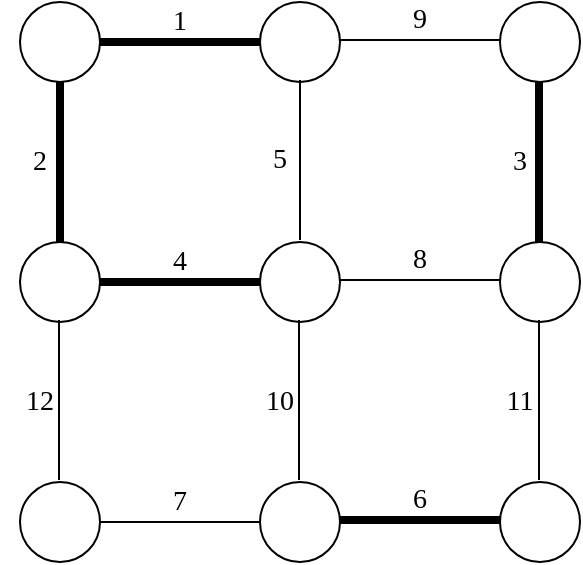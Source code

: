 <mxfile version="12.6.5" type="device"><diagram id="jyq_wcjJXAYkktYyEcSe" name="Page-1"><mxGraphModel dx="1092" dy="816" grid="1" gridSize="10" guides="1" tooltips="1" connect="1" arrows="1" fold="1" page="1" pageScale="1" pageWidth="850" pageHeight="1100" math="0" shadow="0"><root><mxCell id="0"/><mxCell id="1" parent="0"/><mxCell id="CAmT5Isu5UfrCfacod3J-1" value="" style="ellipse;whiteSpace=wrap;html=1;aspect=fixed;" vertex="1" parent="1"><mxGeometry x="40" y="40" width="40" height="40" as="geometry"/></mxCell><mxCell id="CAmT5Isu5UfrCfacod3J-2" value="" style="ellipse;whiteSpace=wrap;html=1;aspect=fixed;" vertex="1" parent="1"><mxGeometry x="160" y="40" width="40" height="40" as="geometry"/></mxCell><mxCell id="CAmT5Isu5UfrCfacod3J-3" value="" style="ellipse;whiteSpace=wrap;html=1;aspect=fixed;" vertex="1" parent="1"><mxGeometry x="280" y="40" width="40" height="40" as="geometry"/></mxCell><mxCell id="CAmT5Isu5UfrCfacod3J-4" value="" style="ellipse;whiteSpace=wrap;html=1;aspect=fixed;" vertex="1" parent="1"><mxGeometry x="280" y="160" width="40" height="40" as="geometry"/></mxCell><mxCell id="CAmT5Isu5UfrCfacod3J-5" value="" style="ellipse;whiteSpace=wrap;html=1;aspect=fixed;" vertex="1" parent="1"><mxGeometry x="160" y="160" width="40" height="40" as="geometry"/></mxCell><mxCell id="CAmT5Isu5UfrCfacod3J-6" value="" style="ellipse;whiteSpace=wrap;html=1;aspect=fixed;" vertex="1" parent="1"><mxGeometry x="40" y="160" width="40" height="40" as="geometry"/></mxCell><mxCell id="CAmT5Isu5UfrCfacod3J-7" value="" style="ellipse;whiteSpace=wrap;html=1;aspect=fixed;" vertex="1" parent="1"><mxGeometry x="280" y="280" width="40" height="40" as="geometry"/></mxCell><mxCell id="CAmT5Isu5UfrCfacod3J-8" value="" style="ellipse;whiteSpace=wrap;html=1;aspect=fixed;" vertex="1" parent="1"><mxGeometry x="160" y="280" width="40" height="40" as="geometry"/></mxCell><mxCell id="CAmT5Isu5UfrCfacod3J-9" value="" style="ellipse;whiteSpace=wrap;html=1;aspect=fixed;" vertex="1" parent="1"><mxGeometry x="40" y="280" width="40" height="40" as="geometry"/></mxCell><mxCell id="CAmT5Isu5UfrCfacod3J-10" value="" style="endArrow=none;html=1;exitX=1;exitY=0.5;exitDx=0;exitDy=0;entryX=0;entryY=0.5;entryDx=0;entryDy=0;verticalAlign=bottom;strokeWidth=4;" edge="1" parent="1" source="CAmT5Isu5UfrCfacod3J-1" target="CAmT5Isu5UfrCfacod3J-2"><mxGeometry width="50" height="50" relative="1" as="geometry"><mxPoint x="100" y="80" as="sourcePoint"/><mxPoint x="150" y="30" as="targetPoint"/></mxGeometry></mxCell><mxCell id="CAmT5Isu5UfrCfacod3J-14" value="" style="endArrow=none;html=1;entryX=0.5;entryY=1;entryDx=0;entryDy=0;exitX=0.5;exitY=0;exitDx=0;exitDy=0;fontFamily=cm;fontSize=14;labelPosition=left;verticalLabelPosition=middle;align=right;verticalAlign=middle;spacingLeft=5;strokeWidth=4;" edge="1" parent="1" source="CAmT5Isu5UfrCfacod3J-6" target="CAmT5Isu5UfrCfacod3J-1"><mxGeometry width="50" height="50" relative="1" as="geometry"><mxPoint x="40" y="390" as="sourcePoint"/><mxPoint x="90" y="340" as="targetPoint"/></mxGeometry></mxCell><mxCell id="CAmT5Isu5UfrCfacod3J-16" value="1" style="text;html=1;strokeColor=none;fillColor=none;align=center;verticalAlign=middle;whiteSpace=wrap;rounded=0;fontFamily=cm;fontSize=14;" vertex="1" parent="1"><mxGeometry x="100" y="40" width="40" height="20" as="geometry"/></mxCell><mxCell id="CAmT5Isu5UfrCfacod3J-17" value="2" style="text;html=1;strokeColor=none;fillColor=none;align=center;verticalAlign=middle;whiteSpace=wrap;rounded=0;fontFamily=cm;fontSize=14;" vertex="1" parent="1"><mxGeometry x="30" y="110" width="40" height="20" as="geometry"/></mxCell><mxCell id="CAmT5Isu5UfrCfacod3J-23" value="" style="endArrow=none;html=1;exitX=1;exitY=0.5;exitDx=0;exitDy=0;entryX=0;entryY=0.5;entryDx=0;entryDy=0;verticalAlign=bottom;strokeWidth=4;" edge="1" parent="1"><mxGeometry width="50" height="50" relative="1" as="geometry"><mxPoint x="80" y="180" as="sourcePoint"/><mxPoint x="160" y="180" as="targetPoint"/></mxGeometry></mxCell><mxCell id="CAmT5Isu5UfrCfacod3J-24" value="4" style="text;html=1;strokeColor=none;fillColor=none;align=center;verticalAlign=middle;whiteSpace=wrap;rounded=0;fontFamily=cm;fontSize=14;" vertex="1" parent="1"><mxGeometry x="100" y="160" width="40" height="20" as="geometry"/></mxCell><mxCell id="CAmT5Isu5UfrCfacod3J-25" value="" style="endArrow=none;html=1;exitX=1;exitY=0.5;exitDx=0;exitDy=0;entryX=0;entryY=0.5;entryDx=0;entryDy=0;verticalAlign=bottom;" edge="1" parent="1"><mxGeometry width="50" height="50" relative="1" as="geometry"><mxPoint x="80" y="300" as="sourcePoint"/><mxPoint x="160" y="300" as="targetPoint"/></mxGeometry></mxCell><mxCell id="CAmT5Isu5UfrCfacod3J-26" value="7" style="text;html=1;strokeColor=none;fillColor=none;align=center;verticalAlign=middle;whiteSpace=wrap;rounded=0;fontFamily=cm;fontSize=14;" vertex="1" parent="1"><mxGeometry x="100" y="280" width="40" height="20" as="geometry"/></mxCell><mxCell id="CAmT5Isu5UfrCfacod3J-27" value="" style="endArrow=none;html=1;exitX=1;exitY=0.5;exitDx=0;exitDy=0;entryX=0;entryY=0.5;entryDx=0;entryDy=0;verticalAlign=bottom;" edge="1" parent="1"><mxGeometry width="50" height="50" relative="1" as="geometry"><mxPoint x="200" y="59" as="sourcePoint"/><mxPoint x="280" y="59" as="targetPoint"/></mxGeometry></mxCell><mxCell id="CAmT5Isu5UfrCfacod3J-28" value="9" style="text;html=1;strokeColor=none;fillColor=none;align=center;verticalAlign=middle;whiteSpace=wrap;rounded=0;fontFamily=cm;fontSize=14;" vertex="1" parent="1"><mxGeometry x="220" y="39" width="40" height="20" as="geometry"/></mxCell><mxCell id="CAmT5Isu5UfrCfacod3J-29" value="" style="endArrow=none;html=1;exitX=1;exitY=0.5;exitDx=0;exitDy=0;entryX=0;entryY=0.5;entryDx=0;entryDy=0;verticalAlign=bottom;" edge="1" parent="1"><mxGeometry width="50" height="50" relative="1" as="geometry"><mxPoint x="200" y="179" as="sourcePoint"/><mxPoint x="280" y="179" as="targetPoint"/></mxGeometry></mxCell><mxCell id="CAmT5Isu5UfrCfacod3J-30" value="8" style="text;html=1;strokeColor=none;fillColor=none;align=center;verticalAlign=middle;whiteSpace=wrap;rounded=0;fontFamily=cm;fontSize=14;" vertex="1" parent="1"><mxGeometry x="220" y="159" width="40" height="20" as="geometry"/></mxCell><mxCell id="CAmT5Isu5UfrCfacod3J-31" value="" style="endArrow=none;html=1;exitX=1;exitY=0.5;exitDx=0;exitDy=0;entryX=0;entryY=0.5;entryDx=0;entryDy=0;verticalAlign=bottom;strokeWidth=4;" edge="1" parent="1"><mxGeometry width="50" height="50" relative="1" as="geometry"><mxPoint x="200" y="299" as="sourcePoint"/><mxPoint x="280" y="299" as="targetPoint"/></mxGeometry></mxCell><mxCell id="CAmT5Isu5UfrCfacod3J-32" value="6" style="text;html=1;strokeColor=none;fillColor=none;align=center;verticalAlign=middle;whiteSpace=wrap;rounded=0;fontFamily=cm;fontSize=14;" vertex="1" parent="1"><mxGeometry x="220" y="279" width="40" height="20" as="geometry"/></mxCell><mxCell id="CAmT5Isu5UfrCfacod3J-33" value="" style="endArrow=none;html=1;entryX=0.5;entryY=1;entryDx=0;entryDy=0;exitX=0.5;exitY=0;exitDx=0;exitDy=0;fontFamily=cm;fontSize=14;labelPosition=left;verticalLabelPosition=middle;align=right;verticalAlign=middle;spacingLeft=5;" edge="1" parent="1"><mxGeometry width="50" height="50" relative="1" as="geometry"><mxPoint x="180" y="159" as="sourcePoint"/><mxPoint x="180" y="79" as="targetPoint"/></mxGeometry></mxCell><mxCell id="CAmT5Isu5UfrCfacod3J-34" value="5" style="text;html=1;strokeColor=none;fillColor=none;align=center;verticalAlign=middle;whiteSpace=wrap;rounded=0;fontFamily=cm;fontSize=14;" vertex="1" parent="1"><mxGeometry x="150" y="109" width="40" height="20" as="geometry"/></mxCell><mxCell id="CAmT5Isu5UfrCfacod3J-37" value="" style="endArrow=none;html=1;entryX=0.5;entryY=1;entryDx=0;entryDy=0;exitX=0.5;exitY=0;exitDx=0;exitDy=0;fontFamily=cm;fontSize=14;labelPosition=left;verticalLabelPosition=middle;align=right;verticalAlign=middle;spacingLeft=5;strokeWidth=4;" edge="1" parent="1"><mxGeometry width="50" height="50" relative="1" as="geometry"><mxPoint x="299.5" y="160" as="sourcePoint"/><mxPoint x="299.5" y="80" as="targetPoint"/></mxGeometry></mxCell><mxCell id="CAmT5Isu5UfrCfacod3J-38" value="3" style="text;html=1;strokeColor=none;fillColor=none;align=center;verticalAlign=middle;whiteSpace=wrap;rounded=0;fontFamily=cm;fontSize=14;" vertex="1" parent="1"><mxGeometry x="270" y="110" width="40" height="20" as="geometry"/></mxCell><mxCell id="CAmT5Isu5UfrCfacod3J-39" value="" style="endArrow=none;html=1;entryX=0.5;entryY=1;entryDx=0;entryDy=0;exitX=0.5;exitY=0;exitDx=0;exitDy=0;fontFamily=cm;fontSize=14;labelPosition=left;verticalLabelPosition=middle;align=right;verticalAlign=middle;spacingLeft=5;" edge="1" parent="1"><mxGeometry width="50" height="50" relative="1" as="geometry"><mxPoint x="59.5" y="279" as="sourcePoint"/><mxPoint x="59.5" y="199" as="targetPoint"/></mxGeometry></mxCell><mxCell id="CAmT5Isu5UfrCfacod3J-40" value="12" style="text;html=1;strokeColor=none;fillColor=none;align=center;verticalAlign=middle;whiteSpace=wrap;rounded=0;fontFamily=cm;fontSize=14;" vertex="1" parent="1"><mxGeometry x="30" y="230" width="40" height="20" as="geometry"/></mxCell><mxCell id="CAmT5Isu5UfrCfacod3J-41" value="" style="endArrow=none;html=1;entryX=0.5;entryY=1;entryDx=0;entryDy=0;exitX=0.5;exitY=0;exitDx=0;exitDy=0;fontFamily=cm;fontSize=14;labelPosition=left;verticalLabelPosition=middle;align=right;verticalAlign=middle;spacingLeft=5;" edge="1" parent="1"><mxGeometry width="50" height="50" relative="1" as="geometry"><mxPoint x="179.5" y="279" as="sourcePoint"/><mxPoint x="179.5" y="199" as="targetPoint"/></mxGeometry></mxCell><mxCell id="CAmT5Isu5UfrCfacod3J-42" value="" style="endArrow=none;html=1;entryX=0.5;entryY=1;entryDx=0;entryDy=0;exitX=0.5;exitY=0;exitDx=0;exitDy=0;fontFamily=cm;fontSize=14;labelPosition=left;verticalLabelPosition=middle;align=right;verticalAlign=middle;spacingLeft=5;" edge="1" parent="1"><mxGeometry width="50" height="50" relative="1" as="geometry"><mxPoint x="299.5" y="279" as="sourcePoint"/><mxPoint x="299.5" y="199" as="targetPoint"/></mxGeometry></mxCell><mxCell id="CAmT5Isu5UfrCfacod3J-43" value="10" style="text;html=1;strokeColor=none;fillColor=none;align=center;verticalAlign=middle;whiteSpace=wrap;rounded=0;fontFamily=cm;fontSize=14;" vertex="1" parent="1"><mxGeometry x="150" y="230" width="40" height="20" as="geometry"/></mxCell><mxCell id="CAmT5Isu5UfrCfacod3J-44" value="11" style="text;html=1;strokeColor=none;fillColor=none;align=center;verticalAlign=middle;whiteSpace=wrap;rounded=0;fontFamily=cm;fontSize=14;" vertex="1" parent="1"><mxGeometry x="270" y="230" width="40" height="20" as="geometry"/></mxCell></root></mxGraphModel></diagram></mxfile>